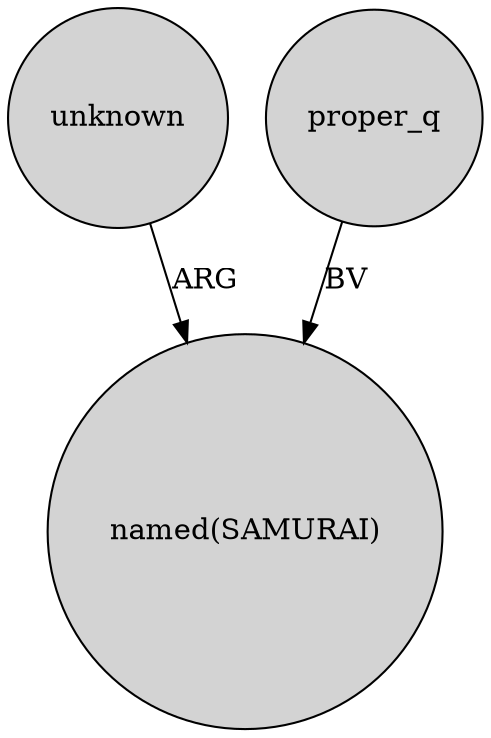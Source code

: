 digraph {
	node [shape=circle style=filled]
	unknown -> "named(SAMURAI)" [label=ARG]
	proper_q -> "named(SAMURAI)" [label=BV]
}
